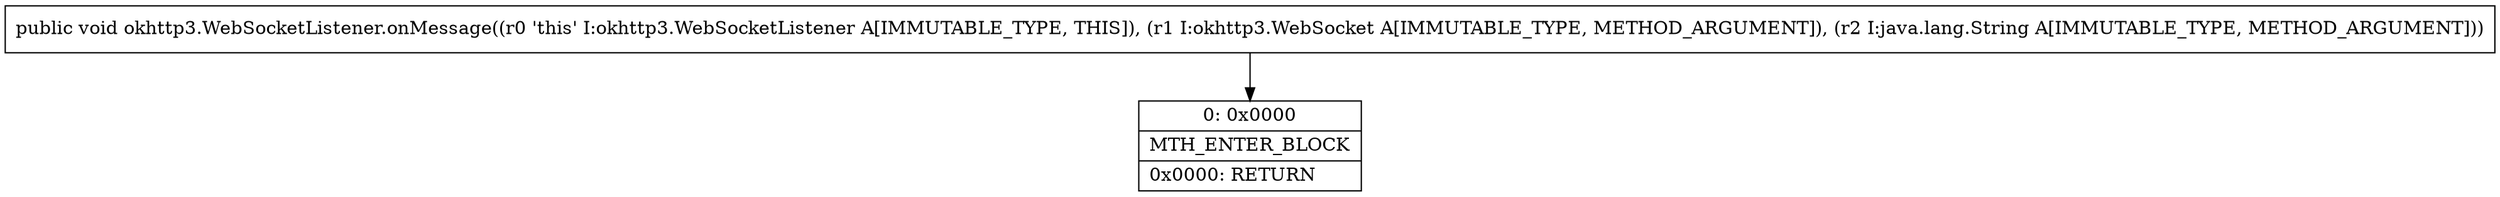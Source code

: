 digraph "CFG forokhttp3.WebSocketListener.onMessage(Lokhttp3\/WebSocket;Ljava\/lang\/String;)V" {
Node_0 [shape=record,label="{0\:\ 0x0000|MTH_ENTER_BLOCK\l|0x0000: RETURN   \l}"];
MethodNode[shape=record,label="{public void okhttp3.WebSocketListener.onMessage((r0 'this' I:okhttp3.WebSocketListener A[IMMUTABLE_TYPE, THIS]), (r1 I:okhttp3.WebSocket A[IMMUTABLE_TYPE, METHOD_ARGUMENT]), (r2 I:java.lang.String A[IMMUTABLE_TYPE, METHOD_ARGUMENT])) }"];
MethodNode -> Node_0;
}

